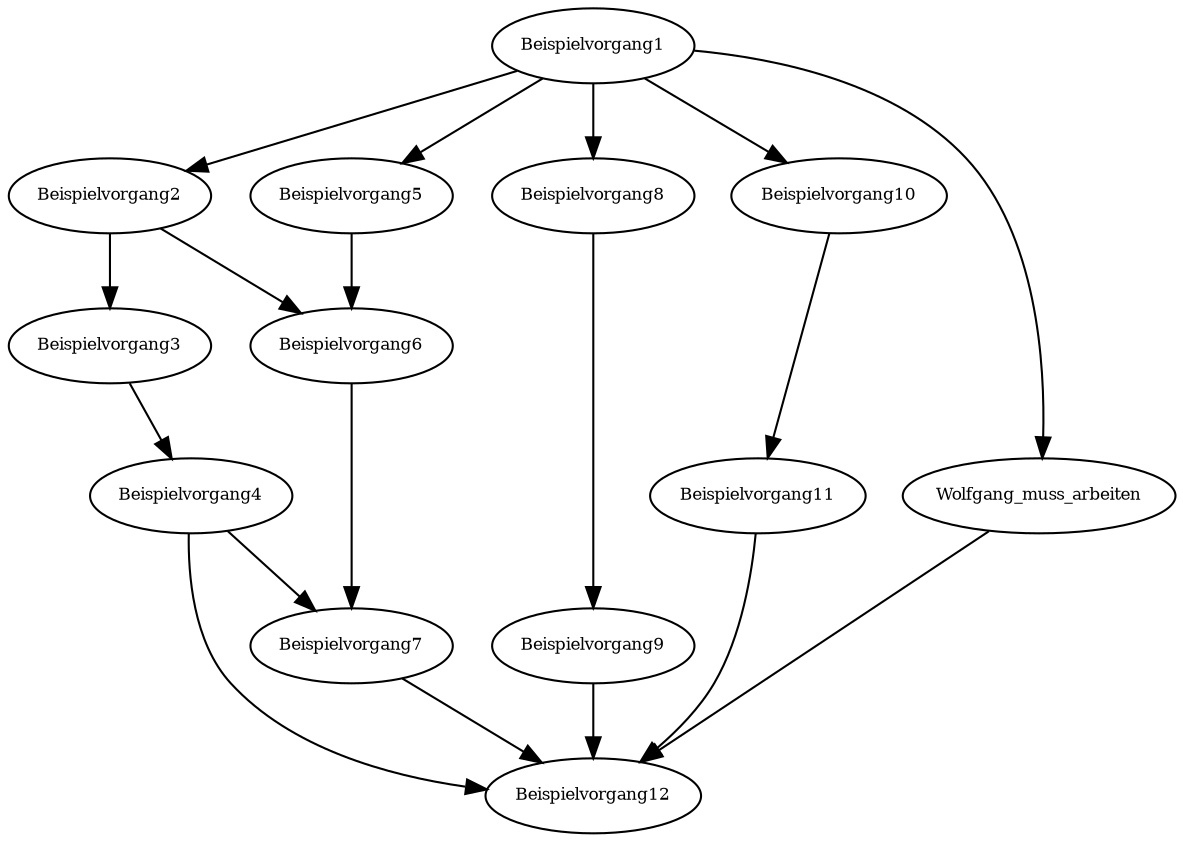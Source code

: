 digraph RGL__DirectedAdjacencyGraph {
    46802844 [
        fontsize = 8,
        label = Beispielvorgang1
    ]

    46802808 [
        fontsize = 8,
        label = Beispielvorgang2
    ]

    47015688 [
        fontsize = 8,
        label = Beispielvorgang5
    ]

    47173668 [
        fontsize = 8,
        label = Beispielvorgang8
    ]

    47404668 [
        fontsize = 8,
        label = Beispielvorgang10
    ]

    47490936 [
        fontsize = 8,
        label = Beispielvorgang3
    ]

    47559936 [
        fontsize = 8,
        label = Beispielvorgang6
    ]

    47567760 [
        fontsize = 8,
        label = Beispielvorgang4
    ]

    47586804 [
        fontsize = 8,
        label = Beispielvorgang7
    ]

    47650620 [
        fontsize = 8,
        label = Beispielvorgang12
    ]

    47753400 [
        fontsize = 8,
        label = Beispielvorgang9
    ]

    47858304 [
        fontsize = 8,
        label = Beispielvorgang11
    ]

    47966496 [
        fontsize = 8,
        label = Wolfgang_muss_arbeiten
    ]

    46802844 -> 46802808 [
        fontsize = 8
    ]

    46802844 -> 47015688 [
        fontsize = 8
    ]

    46802844 -> 47173668 [
        fontsize = 8
    ]

    46802844 -> 47404668 [
        fontsize = 8
    ]

    46802844 -> 47966496 [
        fontsize = 8
    ]

    46802808 -> 47490936 [
        fontsize = 8
    ]

    46802808 -> 47559936 [
        fontsize = 8
    ]

    47015688 -> 47559936 [
        fontsize = 8
    ]

    47173668 -> 47753400 [
        fontsize = 8
    ]

    47404668 -> 47858304 [
        fontsize = 8
    ]

    47490936 -> 47567760 [
        fontsize = 8
    ]

    47559936 -> 47586804 [
        fontsize = 8
    ]

    47567760 -> 47586804 [
        fontsize = 8
    ]

    47567760 -> 47650620 [
        fontsize = 8
    ]

    47586804 -> 47650620 [
        fontsize = 8
    ]

    47753400 -> 47650620 [
        fontsize = 8
    ]

    47858304 -> 47650620 [
        fontsize = 8
    ]

    47966496 -> 47650620 [
        fontsize = 8
    ]
}
